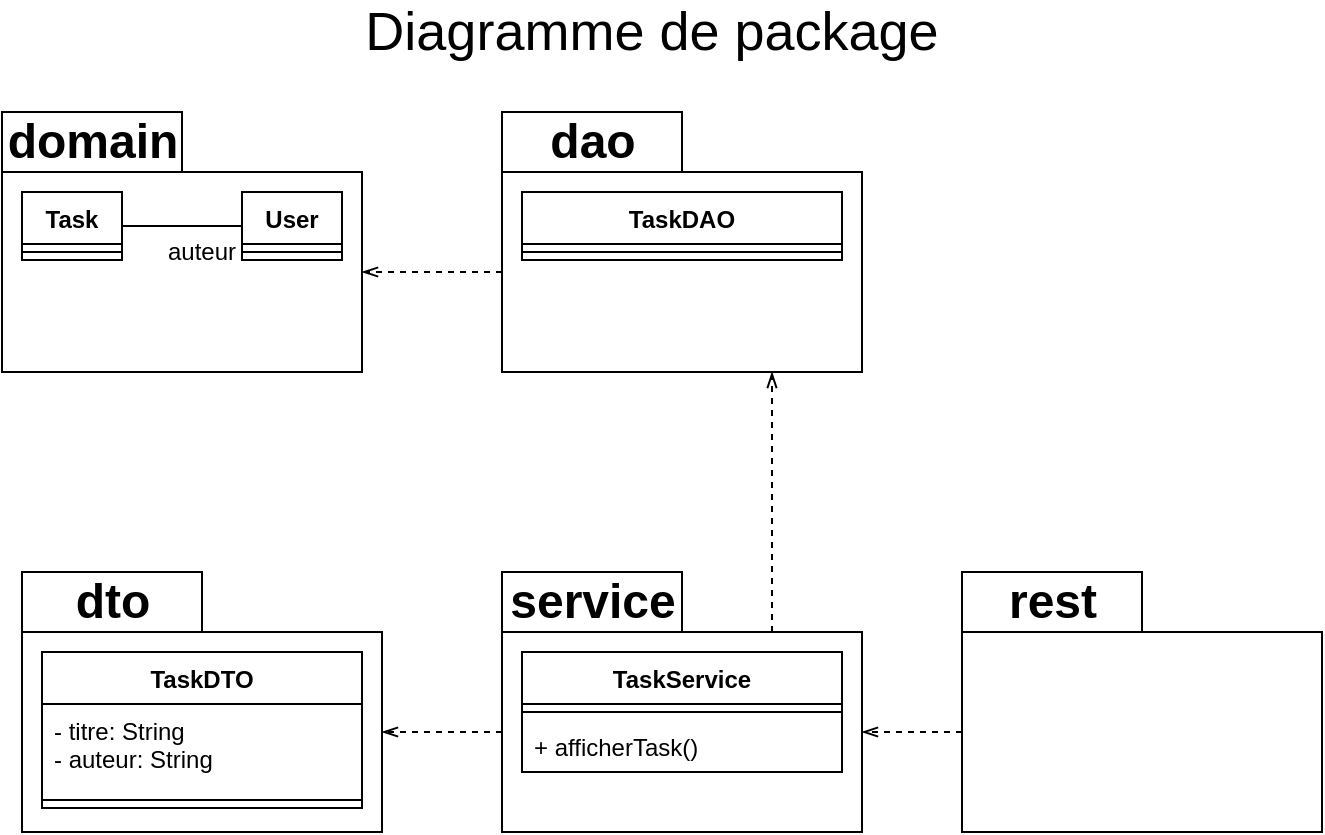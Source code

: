 <mxfile version="13.9.9" type="device"><diagram id="qnxRXt7XSZIyb2SBhUwH" name="Page-1"><mxGraphModel dx="1182" dy="694" grid="1" gridSize="10" guides="1" tooltips="1" connect="1" arrows="1" fold="1" page="1" pageScale="1" pageWidth="827" pageHeight="1169" math="0" shadow="0"><root><mxCell id="0"/><mxCell id="1" parent="0"/><mxCell id="HIczmYZG010_QX38tFyZ-45" style="edgeStyle=orthogonalEdgeStyle;rounded=0;orthogonalLoop=1;jettySize=auto;html=1;exitX=0;exitY=0;exitDx=0;exitDy=80;exitPerimeter=0;entryX=0;entryY=0;entryDx=180;entryDy=80;entryPerimeter=0;endArrow=openThin;endFill=0;dashed=1;" parent="1" source="HIczmYZG010_QX38tFyZ-22" target="HIczmYZG010_QX38tFyZ-19" edge="1"><mxGeometry relative="1" as="geometry"/></mxCell><mxCell id="HIczmYZG010_QX38tFyZ-22" value="" style="shape=folder;fontStyle=1;spacingTop=10;tabWidth=90;tabHeight=30;tabPosition=left;html=1;" parent="1" vertex="1"><mxGeometry x="360" y="70" width="180" height="130" as="geometry"/></mxCell><mxCell id="HIczmYZG010_QX38tFyZ-19" value="" style="shape=folder;fontStyle=1;spacingTop=10;tabWidth=90;tabHeight=30;tabPosition=left;html=1;" parent="1" vertex="1"><mxGeometry x="110" y="70" width="180" height="130" as="geometry"/></mxCell><mxCell id="HIczmYZG010_QX38tFyZ-20" value="domain" style="text;strokeColor=none;fillColor=none;html=1;fontSize=24;fontStyle=1;verticalAlign=middle;align=center;" parent="1" vertex="1"><mxGeometry x="130" y="75" width="50" height="20" as="geometry"/></mxCell><mxCell id="HIczmYZG010_QX38tFyZ-23" value="dao" style="text;strokeColor=none;fillColor=none;html=1;fontSize=24;fontStyle=1;verticalAlign=middle;align=center;" parent="1" vertex="1"><mxGeometry x="380" y="75" width="50" height="20" as="geometry"/></mxCell><mxCell id="HIczmYZG010_QX38tFyZ-47" style="edgeStyle=orthogonalEdgeStyle;rounded=0;orthogonalLoop=1;jettySize=auto;html=1;exitX=0;exitY=0;exitDx=135;exitDy=30;exitPerimeter=0;entryX=0.75;entryY=1;entryDx=0;entryDy=0;entryPerimeter=0;dashed=1;startArrow=none;startFill=0;endArrow=openThin;endFill=0;strokeColor=#000000;" parent="1" source="HIczmYZG010_QX38tFyZ-24" target="HIczmYZG010_QX38tFyZ-22" edge="1"><mxGeometry relative="1" as="geometry"/></mxCell><mxCell id="HIczmYZG010_QX38tFyZ-48" style="edgeStyle=orthogonalEdgeStyle;rounded=0;orthogonalLoop=1;jettySize=auto;html=1;exitX=0;exitY=0;exitDx=0;exitDy=80;exitPerimeter=0;entryX=0;entryY=0;entryDx=180;entryDy=80;entryPerimeter=0;dashed=1;startArrow=none;startFill=0;endArrow=openThin;endFill=0;strokeColor=#000000;" parent="1" source="HIczmYZG010_QX38tFyZ-24" target="HIczmYZG010_QX38tFyZ-33" edge="1"><mxGeometry relative="1" as="geometry"/></mxCell><mxCell id="HIczmYZG010_QX38tFyZ-24" value="" style="shape=folder;fontStyle=1;spacingTop=10;tabWidth=90;tabHeight=30;tabPosition=left;html=1;" parent="1" vertex="1"><mxGeometry x="360" y="300" width="180" height="130" as="geometry"/></mxCell><mxCell id="HIczmYZG010_QX38tFyZ-25" value="service" style="text;strokeColor=none;fillColor=none;html=1;fontSize=24;fontStyle=1;verticalAlign=middle;align=center;" parent="1" vertex="1"><mxGeometry x="380" y="305" width="50" height="20" as="geometry"/></mxCell><mxCell id="HIczmYZG010_QX38tFyZ-46" style="edgeStyle=orthogonalEdgeStyle;rounded=0;orthogonalLoop=1;jettySize=auto;html=1;exitX=0;exitY=0;exitDx=0;exitDy=80;exitPerimeter=0;entryX=0;entryY=0;entryDx=180;entryDy=80;entryPerimeter=0;dashed=1;startArrow=none;startFill=0;endArrow=openThin;endFill=0;strokeColor=#000000;" parent="1" source="HIczmYZG010_QX38tFyZ-27" target="HIczmYZG010_QX38tFyZ-24" edge="1"><mxGeometry relative="1" as="geometry"/></mxCell><mxCell id="HIczmYZG010_QX38tFyZ-27" value="" style="shape=folder;fontStyle=1;spacingTop=10;tabWidth=90;tabHeight=30;tabPosition=left;html=1;" parent="1" vertex="1"><mxGeometry x="590" y="300" width="180" height="130" as="geometry"/></mxCell><mxCell id="HIczmYZG010_QX38tFyZ-28" value="rest" style="text;strokeColor=none;fillColor=none;html=1;fontSize=24;fontStyle=1;verticalAlign=middle;align=center;" parent="1" vertex="1"><mxGeometry x="610" y="305" width="50" height="20" as="geometry"/></mxCell><mxCell id="HIczmYZG010_QX38tFyZ-29" value="TaskDAO" style="swimlane;fontStyle=1;align=center;verticalAlign=top;childLayout=stackLayout;horizontal=1;startSize=26;horizontalStack=0;resizeParent=1;resizeParentMax=0;resizeLast=0;collapsible=1;marginBottom=0;" parent="1" vertex="1"><mxGeometry x="370" y="110" width="160" height="34" as="geometry"/></mxCell><mxCell id="HIczmYZG010_QX38tFyZ-31" value="" style="line;strokeWidth=1;fillColor=none;align=left;verticalAlign=middle;spacingTop=-1;spacingLeft=3;spacingRight=3;rotatable=0;labelPosition=right;points=[];portConstraint=eastwest;" parent="HIczmYZG010_QX38tFyZ-29" vertex="1"><mxGeometry y="26" width="160" height="8" as="geometry"/></mxCell><mxCell id="HIczmYZG010_QX38tFyZ-33" value="" style="shape=folder;fontStyle=1;spacingTop=10;tabWidth=90;tabHeight=30;tabPosition=left;html=1;" parent="1" vertex="1"><mxGeometry x="120" y="300" width="180" height="130" as="geometry"/></mxCell><mxCell id="HIczmYZG010_QX38tFyZ-34" value="dto" style="text;strokeColor=none;fillColor=none;html=1;fontSize=24;fontStyle=1;verticalAlign=middle;align=center;" parent="1" vertex="1"><mxGeometry x="140" y="305" width="50" height="20" as="geometry"/></mxCell><mxCell id="HIczmYZG010_QX38tFyZ-61" style="edgeStyle=orthogonalEdgeStyle;rounded=0;orthogonalLoop=1;jettySize=auto;html=1;exitX=1;exitY=0.5;exitDx=0;exitDy=0;entryX=0;entryY=0.5;entryDx=0;entryDy=0;startArrow=none;startFill=0;endArrow=none;endFill=0;strokeColor=#000000;" parent="1" source="HIczmYZG010_QX38tFyZ-35" edge="1"><mxGeometry relative="1" as="geometry"><mxPoint x="230" y="127" as="targetPoint"/></mxGeometry></mxCell><mxCell id="HIczmYZG010_QX38tFyZ-35" value="Task" style="swimlane;fontStyle=1;align=center;verticalAlign=top;childLayout=stackLayout;horizontal=1;startSize=26;horizontalStack=0;resizeParent=1;resizeParentMax=0;resizeLast=0;collapsible=1;marginBottom=0;" parent="1" vertex="1"><mxGeometry x="120" y="110" width="50" height="34" as="geometry"/></mxCell><mxCell id="HIczmYZG010_QX38tFyZ-36" value="" style="line;strokeWidth=1;fillColor=none;align=left;verticalAlign=middle;spacingTop=-1;spacingLeft=3;spacingRight=3;rotatable=0;labelPosition=right;points=[];portConstraint=eastwest;" parent="HIczmYZG010_QX38tFyZ-35" vertex="1"><mxGeometry y="26" width="50" height="8" as="geometry"/></mxCell><mxCell id="HIczmYZG010_QX38tFyZ-49" value="TaskService" style="swimlane;fontStyle=1;align=center;verticalAlign=top;childLayout=stackLayout;horizontal=1;startSize=26;horizontalStack=0;resizeParent=1;resizeParentMax=0;resizeLast=0;collapsible=1;marginBottom=0;" parent="1" vertex="1"><mxGeometry x="370" y="340" width="160" height="60" as="geometry"/></mxCell><mxCell id="HIczmYZG010_QX38tFyZ-51" value="" style="line;strokeWidth=1;fillColor=none;align=left;verticalAlign=middle;spacingTop=-1;spacingLeft=3;spacingRight=3;rotatable=0;labelPosition=right;points=[];portConstraint=eastwest;" parent="HIczmYZG010_QX38tFyZ-49" vertex="1"><mxGeometry y="26" width="160" height="8" as="geometry"/></mxCell><mxCell id="HIczmYZG010_QX38tFyZ-52" value="+ afficherTask()" style="text;strokeColor=none;fillColor=none;align=left;verticalAlign=top;spacingLeft=4;spacingRight=4;overflow=hidden;rotatable=0;points=[[0,0.5],[1,0.5]];portConstraint=eastwest;" parent="HIczmYZG010_QX38tFyZ-49" vertex="1"><mxGeometry y="34" width="160" height="26" as="geometry"/></mxCell><mxCell id="HIczmYZG010_QX38tFyZ-53" value="TaskDTO" style="swimlane;fontStyle=1;align=center;verticalAlign=top;childLayout=stackLayout;horizontal=1;startSize=26;horizontalStack=0;resizeParent=1;resizeParentMax=0;resizeLast=0;collapsible=1;marginBottom=0;" parent="1" vertex="1"><mxGeometry x="130" y="340" width="160" height="78" as="geometry"/></mxCell><mxCell id="HIczmYZG010_QX38tFyZ-54" value="- titre: String&#10;- auteur: String" style="text;strokeColor=none;fillColor=none;align=left;verticalAlign=top;spacingLeft=4;spacingRight=4;overflow=hidden;rotatable=0;points=[[0,0.5],[1,0.5]];portConstraint=eastwest;" parent="HIczmYZG010_QX38tFyZ-53" vertex="1"><mxGeometry y="26" width="160" height="44" as="geometry"/></mxCell><mxCell id="HIczmYZG010_QX38tFyZ-55" value="" style="line;strokeWidth=1;fillColor=none;align=left;verticalAlign=middle;spacingTop=-1;spacingLeft=3;spacingRight=3;rotatable=0;labelPosition=right;points=[];portConstraint=eastwest;" parent="HIczmYZG010_QX38tFyZ-53" vertex="1"><mxGeometry y="70" width="160" height="8" as="geometry"/></mxCell><mxCell id="HIczmYZG010_QX38tFyZ-62" value="User" style="swimlane;fontStyle=1;align=center;verticalAlign=top;childLayout=stackLayout;horizontal=1;startSize=26;horizontalStack=0;resizeParent=1;resizeParentMax=0;resizeLast=0;collapsible=1;marginBottom=0;" parent="1" vertex="1"><mxGeometry x="230" y="110" width="50" height="34" as="geometry"/></mxCell><mxCell id="HIczmYZG010_QX38tFyZ-63" value="" style="line;strokeWidth=1;fillColor=none;align=left;verticalAlign=middle;spacingTop=-1;spacingLeft=3;spacingRight=3;rotatable=0;labelPosition=right;points=[];portConstraint=eastwest;" parent="HIczmYZG010_QX38tFyZ-62" vertex="1"><mxGeometry y="26" width="50" height="8" as="geometry"/></mxCell><mxCell id="HIczmYZG010_QX38tFyZ-64" value="auteur" style="text;html=1;strokeColor=none;fillColor=none;align=center;verticalAlign=middle;whiteSpace=wrap;rounded=0;" parent="1" vertex="1"><mxGeometry x="190" y="130" width="40" height="20" as="geometry"/></mxCell><mxCell id="HIczmYZG010_QX38tFyZ-65" value="&lt;font style=&quot;font-size: 27px&quot;&gt;Diagramme de package&lt;/font&gt;" style="text;html=1;strokeColor=none;fillColor=none;align=center;verticalAlign=middle;whiteSpace=wrap;rounded=0;" parent="1" vertex="1"><mxGeometry x="290" y="20" width="290" height="20" as="geometry"/></mxCell></root></mxGraphModel></diagram></mxfile>